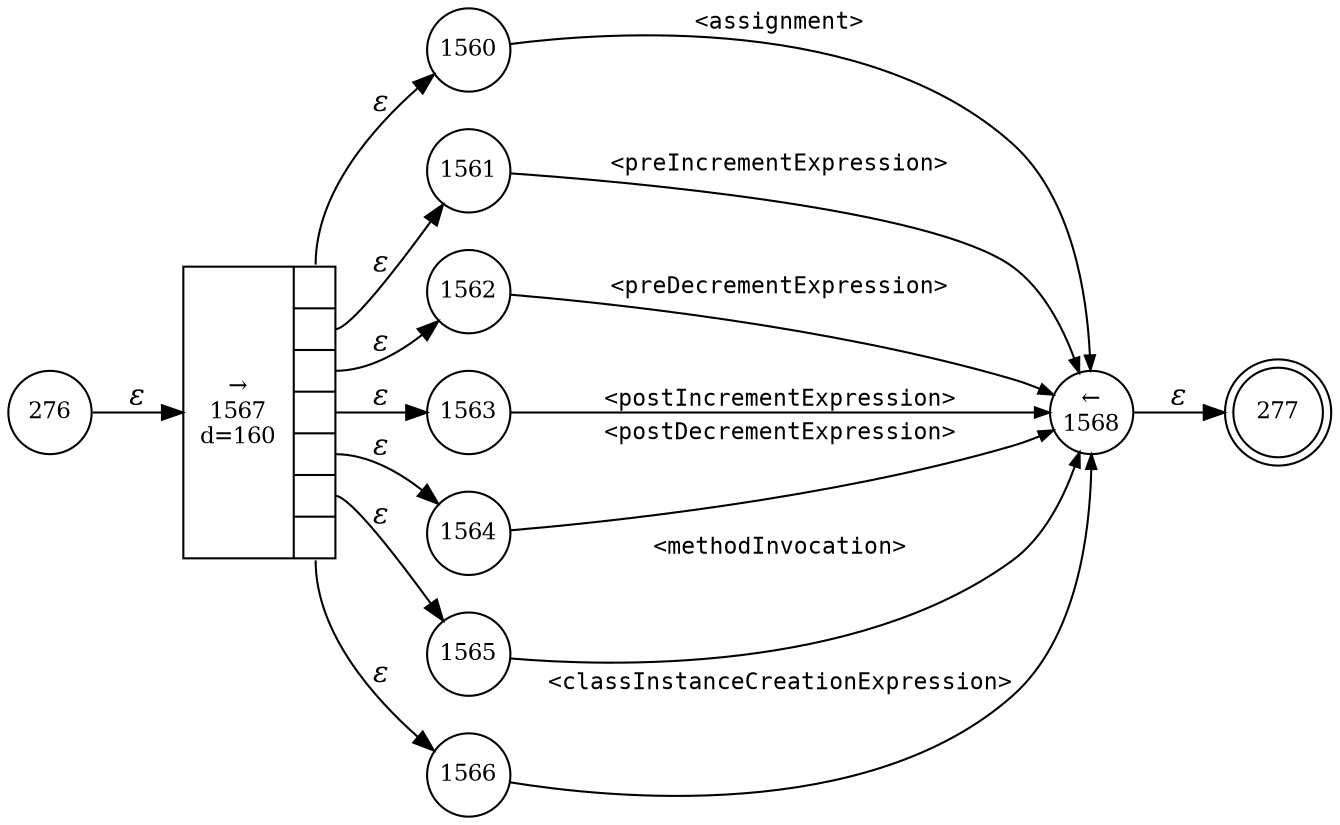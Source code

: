 digraph ATN {
rankdir=LR;
s277[fontsize=11, label="277", shape=doublecircle, fixedsize=true, width=.6];
s1568[fontsize=11,label="&larr;\n1568", shape=circle, fixedsize=true, width=.55, peripheries=1];
s276[fontsize=11,label="276", shape=circle, fixedsize=true, width=.55, peripheries=1];
s1560[fontsize=11,label="1560", shape=circle, fixedsize=true, width=.55, peripheries=1];
s1561[fontsize=11,label="1561", shape=circle, fixedsize=true, width=.55, peripheries=1];
s1562[fontsize=11,label="1562", shape=circle, fixedsize=true, width=.55, peripheries=1];
s1563[fontsize=11,label="1563", shape=circle, fixedsize=true, width=.55, peripheries=1];
s1564[fontsize=11,label="1564", shape=circle, fixedsize=true, width=.55, peripheries=1];
s1565[fontsize=11,label="1565", shape=circle, fixedsize=true, width=.55, peripheries=1];
s1566[fontsize=11,label="1566", shape=circle, fixedsize=true, width=.55, peripheries=1];
s1567[fontsize=11,label="{&rarr;\n1567\nd=160|{<p0>|<p1>|<p2>|<p3>|<p4>|<p5>|<p6>}}", shape=record, fixedsize=false, peripheries=1];
s276 -> s1567 [fontname="Times-Italic", label="&epsilon;"];
s1567:p0 -> s1560 [fontname="Times-Italic", label="&epsilon;"];
s1567:p1 -> s1561 [fontname="Times-Italic", label="&epsilon;"];
s1567:p2 -> s1562 [fontname="Times-Italic", label="&epsilon;"];
s1567:p3 -> s1563 [fontname="Times-Italic", label="&epsilon;"];
s1567:p4 -> s1564 [fontname="Times-Italic", label="&epsilon;"];
s1567:p5 -> s1565 [fontname="Times-Italic", label="&epsilon;"];
s1567:p6 -> s1566 [fontname="Times-Italic", label="&epsilon;"];
s1560 -> s1568 [fontsize=11, fontname="Courier", arrowsize=.7, label = "<assignment>", arrowhead = normal];
s1561 -> s1568 [fontsize=11, fontname="Courier", arrowsize=.7, label = "<preIncrementExpression>", arrowhead = normal];
s1562 -> s1568 [fontsize=11, fontname="Courier", arrowsize=.7, label = "<preDecrementExpression>", arrowhead = normal];
s1563 -> s1568 [fontsize=11, fontname="Courier", arrowsize=.7, label = "<postIncrementExpression>", arrowhead = normal];
s1564 -> s1568 [fontsize=11, fontname="Courier", arrowsize=.7, label = "<postDecrementExpression>", arrowhead = normal];
s1565 -> s1568 [fontsize=11, fontname="Courier", arrowsize=.7, label = "<methodInvocation>", arrowhead = normal];
s1566 -> s1568 [fontsize=11, fontname="Courier", arrowsize=.7, label = "<classInstanceCreationExpression>", arrowhead = normal];
s1568 -> s277 [fontname="Times-Italic", label="&epsilon;"];
}